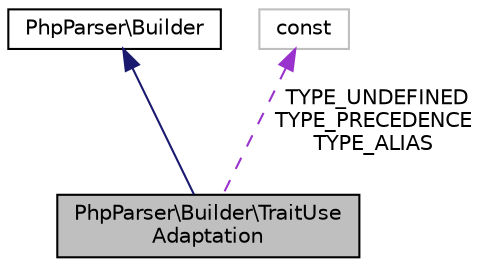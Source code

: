 digraph "PhpParser\Builder\TraitUseAdaptation"
{
  edge [fontname="Helvetica",fontsize="10",labelfontname="Helvetica",labelfontsize="10"];
  node [fontname="Helvetica",fontsize="10",shape=record];
  Node2 [label="PhpParser\\Builder\\TraitUse\lAdaptation",height=0.2,width=0.4,color="black", fillcolor="grey75", style="filled", fontcolor="black"];
  Node3 -> Node2 [dir="back",color="midnightblue",fontsize="10",style="solid",fontname="Helvetica"];
  Node3 [label="PhpParser\\Builder",height=0.2,width=0.4,color="black", fillcolor="white", style="filled",URL="$interfacePhpParser_1_1Builder.html"];
  Node4 -> Node2 [dir="back",color="darkorchid3",fontsize="10",style="dashed",label=" TYPE_UNDEFINED\nTYPE_PRECEDENCE\nTYPE_ALIAS" ,fontname="Helvetica"];
  Node4 [label="const",height=0.2,width=0.4,color="grey75", fillcolor="white", style="filled"];
}
